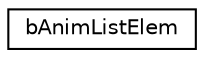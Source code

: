 digraph G
{
  edge [fontname="Helvetica",fontsize="10",labelfontname="Helvetica",labelfontsize="10"];
  node [fontname="Helvetica",fontsize="10",shape=record];
  rankdir=LR;
  Node1 [label="bAnimListElem",height=0.2,width=0.4,color="black", fillcolor="white", style="filled",URL="$d6/dfc/structbAnimListElem.html"];
}
